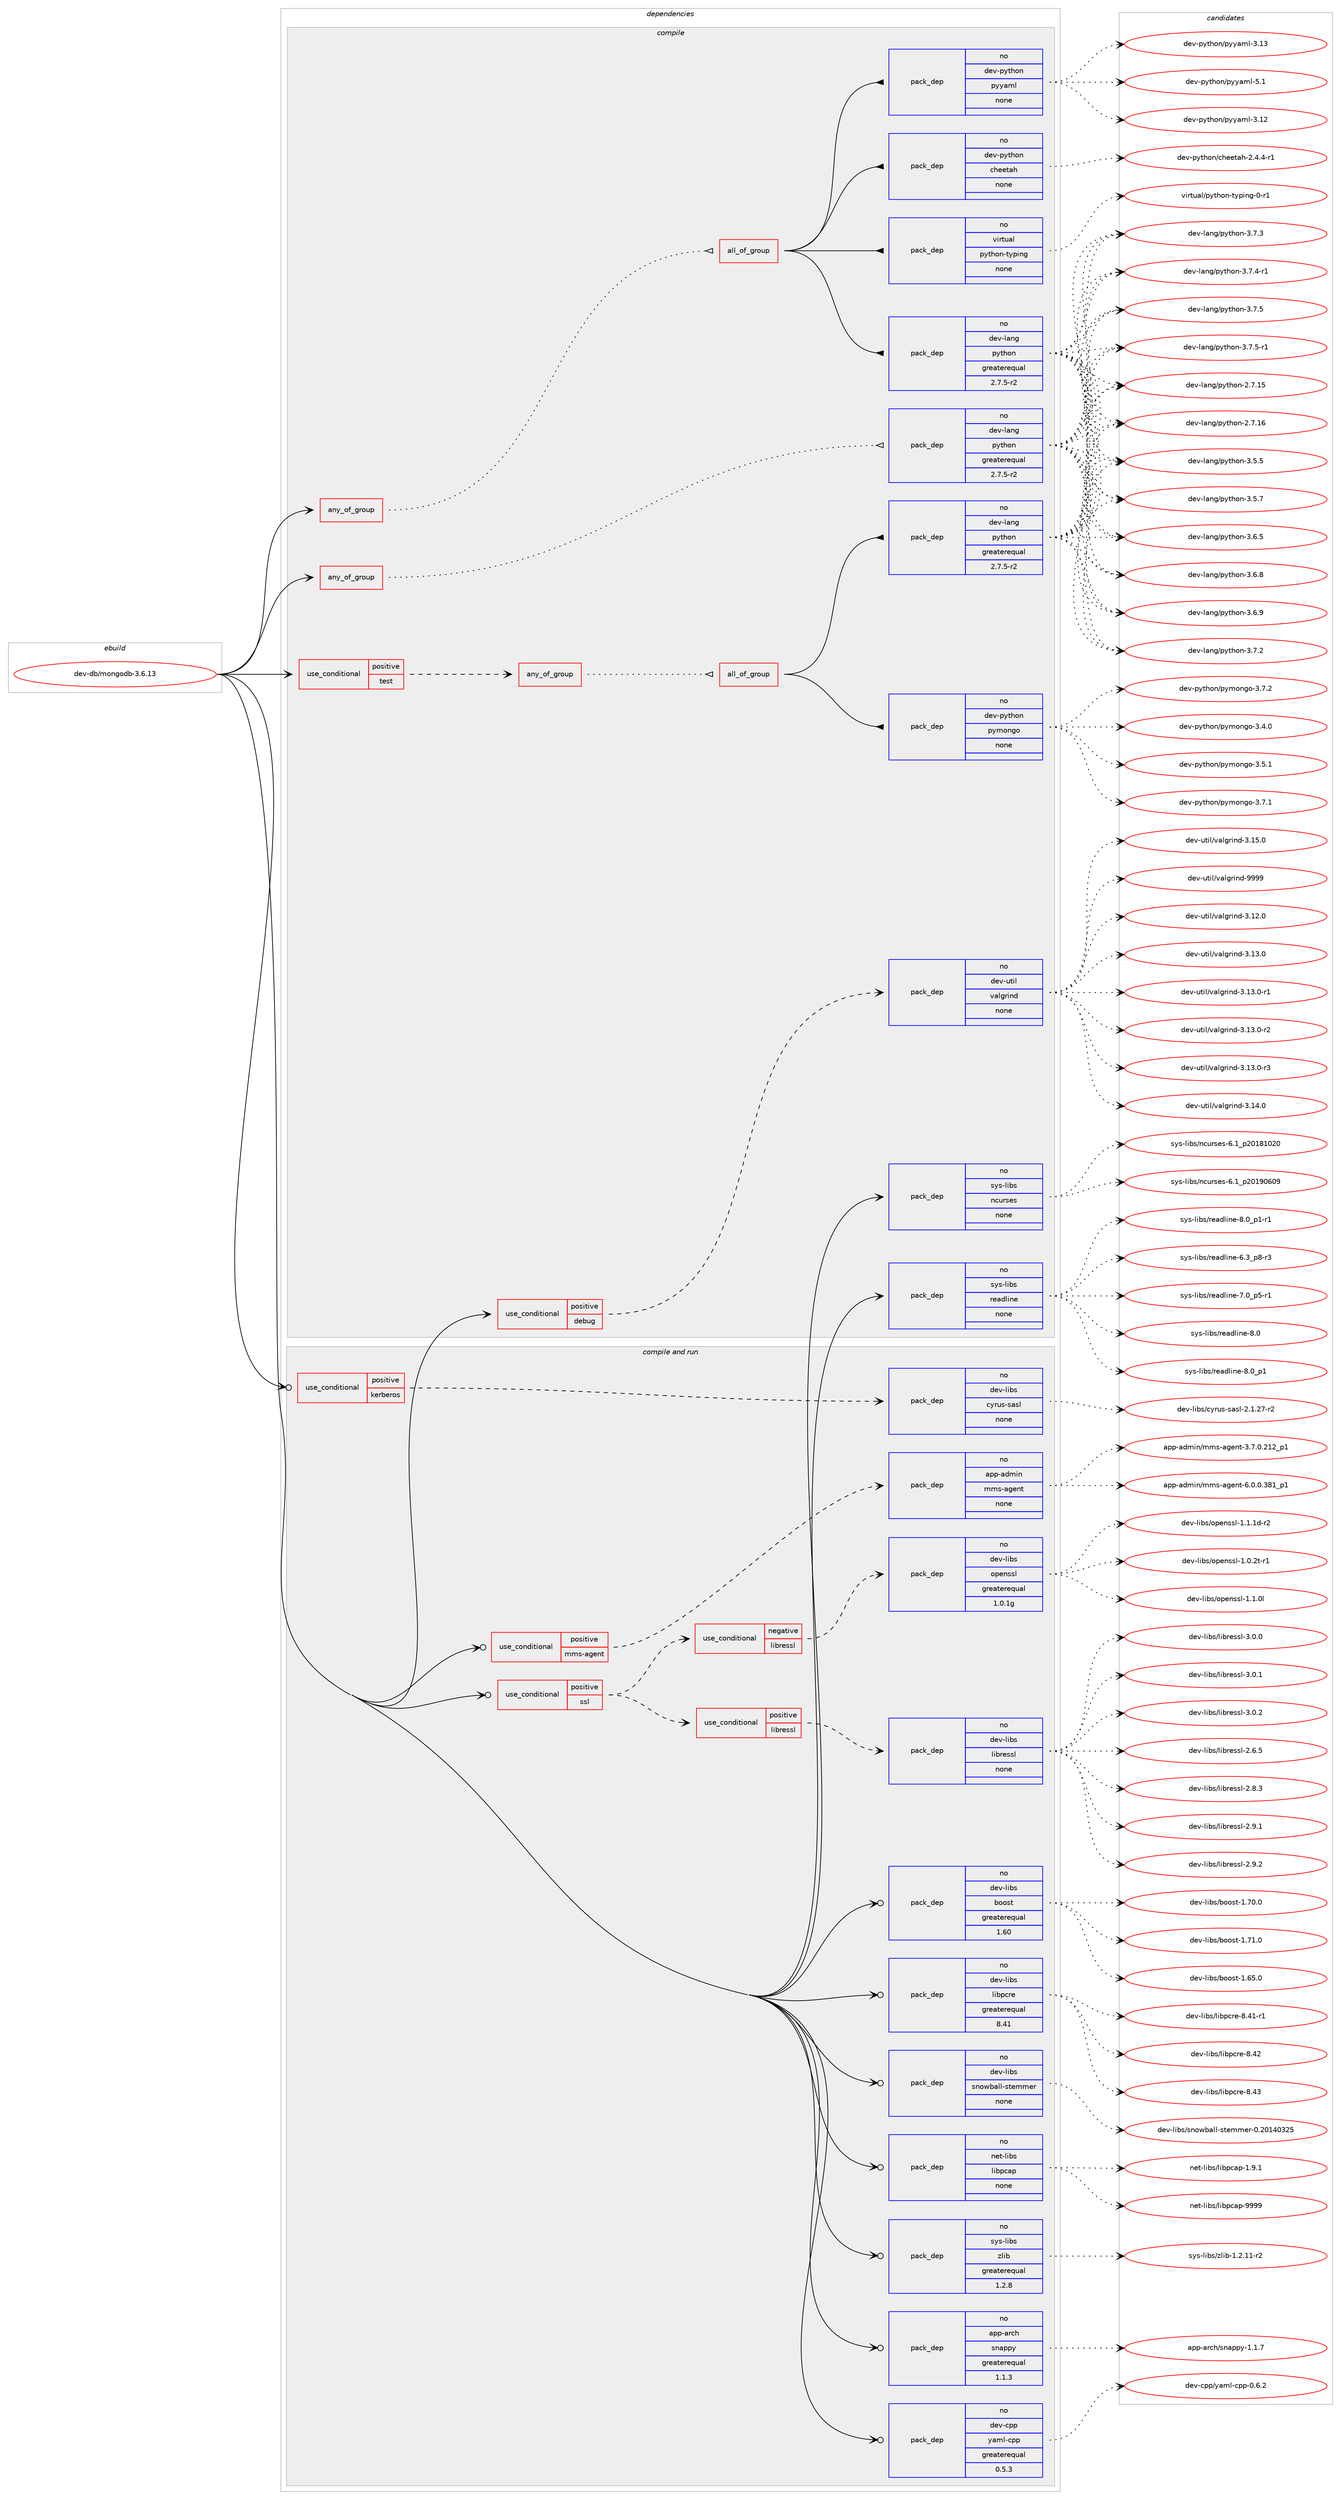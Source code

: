 digraph prolog {

# *************
# Graph options
# *************

newrank=true;
concentrate=true;
compound=true;
graph [rankdir=LR,fontname=Helvetica,fontsize=10,ranksep=1.5];#, ranksep=2.5, nodesep=0.2];
edge  [arrowhead=vee];
node  [fontname=Helvetica,fontsize=10];

# **********
# The ebuild
# **********

subgraph cluster_leftcol {
color=gray;
rank=same;
label=<<i>ebuild</i>>;
id [label="dev-db/mongodb-3.6.13", color=red, width=4, href="../dev-db/mongodb-3.6.13.svg"];
}

# ****************
# The dependencies
# ****************

subgraph cluster_midcol {
color=gray;
label=<<i>dependencies</i>>;
subgraph cluster_compile {
fillcolor="#eeeeee";
style=filled;
label=<<i>compile</i>>;
subgraph any9303 {
dependency519651 [label=<<TABLE BORDER="0" CELLBORDER="1" CELLSPACING="0" CELLPADDING="4"><TR><TD CELLPADDING="10">any_of_group</TD></TR></TABLE>>, shape=none, color=red];subgraph all331 {
dependency519652 [label=<<TABLE BORDER="0" CELLBORDER="1" CELLSPACING="0" CELLPADDING="4"><TR><TD CELLPADDING="10">all_of_group</TD></TR></TABLE>>, shape=none, color=red];subgraph pack386875 {
dependency519653 [label=<<TABLE BORDER="0" CELLBORDER="1" CELLSPACING="0" CELLPADDING="4" WIDTH="220"><TR><TD ROWSPAN="6" CELLPADDING="30">pack_dep</TD></TR><TR><TD WIDTH="110">no</TD></TR><TR><TD>dev-lang</TD></TR><TR><TD>python</TD></TR><TR><TD>greaterequal</TD></TR><TR><TD>2.7.5-r2</TD></TR></TABLE>>, shape=none, color=blue];
}
dependency519652:e -> dependency519653:w [weight=20,style="solid",arrowhead="inv"];
subgraph pack386876 {
dependency519654 [label=<<TABLE BORDER="0" CELLBORDER="1" CELLSPACING="0" CELLPADDING="4" WIDTH="220"><TR><TD ROWSPAN="6" CELLPADDING="30">pack_dep</TD></TR><TR><TD WIDTH="110">no</TD></TR><TR><TD>dev-python</TD></TR><TR><TD>cheetah</TD></TR><TR><TD>none</TD></TR><TR><TD></TD></TR></TABLE>>, shape=none, color=blue];
}
dependency519652:e -> dependency519654:w [weight=20,style="solid",arrowhead="inv"];
subgraph pack386877 {
dependency519655 [label=<<TABLE BORDER="0" CELLBORDER="1" CELLSPACING="0" CELLPADDING="4" WIDTH="220"><TR><TD ROWSPAN="6" CELLPADDING="30">pack_dep</TD></TR><TR><TD WIDTH="110">no</TD></TR><TR><TD>dev-python</TD></TR><TR><TD>pyyaml</TD></TR><TR><TD>none</TD></TR><TR><TD></TD></TR></TABLE>>, shape=none, color=blue];
}
dependency519652:e -> dependency519655:w [weight=20,style="solid",arrowhead="inv"];
subgraph pack386878 {
dependency519656 [label=<<TABLE BORDER="0" CELLBORDER="1" CELLSPACING="0" CELLPADDING="4" WIDTH="220"><TR><TD ROWSPAN="6" CELLPADDING="30">pack_dep</TD></TR><TR><TD WIDTH="110">no</TD></TR><TR><TD>virtual</TD></TR><TR><TD>python-typing</TD></TR><TR><TD>none</TD></TR><TR><TD></TD></TR></TABLE>>, shape=none, color=blue];
}
dependency519652:e -> dependency519656:w [weight=20,style="solid",arrowhead="inv"];
}
dependency519651:e -> dependency519652:w [weight=20,style="dotted",arrowhead="oinv"];
}
id:e -> dependency519651:w [weight=20,style="solid",arrowhead="vee"];
subgraph any9304 {
dependency519657 [label=<<TABLE BORDER="0" CELLBORDER="1" CELLSPACING="0" CELLPADDING="4"><TR><TD CELLPADDING="10">any_of_group</TD></TR></TABLE>>, shape=none, color=red];subgraph pack386879 {
dependency519658 [label=<<TABLE BORDER="0" CELLBORDER="1" CELLSPACING="0" CELLPADDING="4" WIDTH="220"><TR><TD ROWSPAN="6" CELLPADDING="30">pack_dep</TD></TR><TR><TD WIDTH="110">no</TD></TR><TR><TD>dev-lang</TD></TR><TR><TD>python</TD></TR><TR><TD>greaterequal</TD></TR><TR><TD>2.7.5-r2</TD></TR></TABLE>>, shape=none, color=blue];
}
dependency519657:e -> dependency519658:w [weight=20,style="dotted",arrowhead="oinv"];
}
id:e -> dependency519657:w [weight=20,style="solid",arrowhead="vee"];
subgraph cond123145 {
dependency519659 [label=<<TABLE BORDER="0" CELLBORDER="1" CELLSPACING="0" CELLPADDING="4"><TR><TD ROWSPAN="3" CELLPADDING="10">use_conditional</TD></TR><TR><TD>positive</TD></TR><TR><TD>debug</TD></TR></TABLE>>, shape=none, color=red];
subgraph pack386880 {
dependency519660 [label=<<TABLE BORDER="0" CELLBORDER="1" CELLSPACING="0" CELLPADDING="4" WIDTH="220"><TR><TD ROWSPAN="6" CELLPADDING="30">pack_dep</TD></TR><TR><TD WIDTH="110">no</TD></TR><TR><TD>dev-util</TD></TR><TR><TD>valgrind</TD></TR><TR><TD>none</TD></TR><TR><TD></TD></TR></TABLE>>, shape=none, color=blue];
}
dependency519659:e -> dependency519660:w [weight=20,style="dashed",arrowhead="vee"];
}
id:e -> dependency519659:w [weight=20,style="solid",arrowhead="vee"];
subgraph cond123146 {
dependency519661 [label=<<TABLE BORDER="0" CELLBORDER="1" CELLSPACING="0" CELLPADDING="4"><TR><TD ROWSPAN="3" CELLPADDING="10">use_conditional</TD></TR><TR><TD>positive</TD></TR><TR><TD>test</TD></TR></TABLE>>, shape=none, color=red];
subgraph any9305 {
dependency519662 [label=<<TABLE BORDER="0" CELLBORDER="1" CELLSPACING="0" CELLPADDING="4"><TR><TD CELLPADDING="10">any_of_group</TD></TR></TABLE>>, shape=none, color=red];subgraph all332 {
dependency519663 [label=<<TABLE BORDER="0" CELLBORDER="1" CELLSPACING="0" CELLPADDING="4"><TR><TD CELLPADDING="10">all_of_group</TD></TR></TABLE>>, shape=none, color=red];subgraph pack386881 {
dependency519664 [label=<<TABLE BORDER="0" CELLBORDER="1" CELLSPACING="0" CELLPADDING="4" WIDTH="220"><TR><TD ROWSPAN="6" CELLPADDING="30">pack_dep</TD></TR><TR><TD WIDTH="110">no</TD></TR><TR><TD>dev-lang</TD></TR><TR><TD>python</TD></TR><TR><TD>greaterequal</TD></TR><TR><TD>2.7.5-r2</TD></TR></TABLE>>, shape=none, color=blue];
}
dependency519663:e -> dependency519664:w [weight=20,style="solid",arrowhead="inv"];
subgraph pack386882 {
dependency519665 [label=<<TABLE BORDER="0" CELLBORDER="1" CELLSPACING="0" CELLPADDING="4" WIDTH="220"><TR><TD ROWSPAN="6" CELLPADDING="30">pack_dep</TD></TR><TR><TD WIDTH="110">no</TD></TR><TR><TD>dev-python</TD></TR><TR><TD>pymongo</TD></TR><TR><TD>none</TD></TR><TR><TD></TD></TR></TABLE>>, shape=none, color=blue];
}
dependency519663:e -> dependency519665:w [weight=20,style="solid",arrowhead="inv"];
}
dependency519662:e -> dependency519663:w [weight=20,style="dotted",arrowhead="oinv"];
}
dependency519661:e -> dependency519662:w [weight=20,style="dashed",arrowhead="vee"];
}
id:e -> dependency519661:w [weight=20,style="solid",arrowhead="vee"];
subgraph pack386883 {
dependency519666 [label=<<TABLE BORDER="0" CELLBORDER="1" CELLSPACING="0" CELLPADDING="4" WIDTH="220"><TR><TD ROWSPAN="6" CELLPADDING="30">pack_dep</TD></TR><TR><TD WIDTH="110">no</TD></TR><TR><TD>sys-libs</TD></TR><TR><TD>ncurses</TD></TR><TR><TD>none</TD></TR><TR><TD></TD></TR></TABLE>>, shape=none, color=blue];
}
id:e -> dependency519666:w [weight=20,style="solid",arrowhead="vee"];
subgraph pack386884 {
dependency519667 [label=<<TABLE BORDER="0" CELLBORDER="1" CELLSPACING="0" CELLPADDING="4" WIDTH="220"><TR><TD ROWSPAN="6" CELLPADDING="30">pack_dep</TD></TR><TR><TD WIDTH="110">no</TD></TR><TR><TD>sys-libs</TD></TR><TR><TD>readline</TD></TR><TR><TD>none</TD></TR><TR><TD></TD></TR></TABLE>>, shape=none, color=blue];
}
id:e -> dependency519667:w [weight=20,style="solid",arrowhead="vee"];
}
subgraph cluster_compileandrun {
fillcolor="#eeeeee";
style=filled;
label=<<i>compile and run</i>>;
subgraph cond123147 {
dependency519668 [label=<<TABLE BORDER="0" CELLBORDER="1" CELLSPACING="0" CELLPADDING="4"><TR><TD ROWSPAN="3" CELLPADDING="10">use_conditional</TD></TR><TR><TD>positive</TD></TR><TR><TD>kerberos</TD></TR></TABLE>>, shape=none, color=red];
subgraph pack386885 {
dependency519669 [label=<<TABLE BORDER="0" CELLBORDER="1" CELLSPACING="0" CELLPADDING="4" WIDTH="220"><TR><TD ROWSPAN="6" CELLPADDING="30">pack_dep</TD></TR><TR><TD WIDTH="110">no</TD></TR><TR><TD>dev-libs</TD></TR><TR><TD>cyrus-sasl</TD></TR><TR><TD>none</TD></TR><TR><TD></TD></TR></TABLE>>, shape=none, color=blue];
}
dependency519668:e -> dependency519669:w [weight=20,style="dashed",arrowhead="vee"];
}
id:e -> dependency519668:w [weight=20,style="solid",arrowhead="odotvee"];
subgraph cond123148 {
dependency519670 [label=<<TABLE BORDER="0" CELLBORDER="1" CELLSPACING="0" CELLPADDING="4"><TR><TD ROWSPAN="3" CELLPADDING="10">use_conditional</TD></TR><TR><TD>positive</TD></TR><TR><TD>mms-agent</TD></TR></TABLE>>, shape=none, color=red];
subgraph pack386886 {
dependency519671 [label=<<TABLE BORDER="0" CELLBORDER="1" CELLSPACING="0" CELLPADDING="4" WIDTH="220"><TR><TD ROWSPAN="6" CELLPADDING="30">pack_dep</TD></TR><TR><TD WIDTH="110">no</TD></TR><TR><TD>app-admin</TD></TR><TR><TD>mms-agent</TD></TR><TR><TD>none</TD></TR><TR><TD></TD></TR></TABLE>>, shape=none, color=blue];
}
dependency519670:e -> dependency519671:w [weight=20,style="dashed",arrowhead="vee"];
}
id:e -> dependency519670:w [weight=20,style="solid",arrowhead="odotvee"];
subgraph cond123149 {
dependency519672 [label=<<TABLE BORDER="0" CELLBORDER="1" CELLSPACING="0" CELLPADDING="4"><TR><TD ROWSPAN="3" CELLPADDING="10">use_conditional</TD></TR><TR><TD>positive</TD></TR><TR><TD>ssl</TD></TR></TABLE>>, shape=none, color=red];
subgraph cond123150 {
dependency519673 [label=<<TABLE BORDER="0" CELLBORDER="1" CELLSPACING="0" CELLPADDING="4"><TR><TD ROWSPAN="3" CELLPADDING="10">use_conditional</TD></TR><TR><TD>negative</TD></TR><TR><TD>libressl</TD></TR></TABLE>>, shape=none, color=red];
subgraph pack386887 {
dependency519674 [label=<<TABLE BORDER="0" CELLBORDER="1" CELLSPACING="0" CELLPADDING="4" WIDTH="220"><TR><TD ROWSPAN="6" CELLPADDING="30">pack_dep</TD></TR><TR><TD WIDTH="110">no</TD></TR><TR><TD>dev-libs</TD></TR><TR><TD>openssl</TD></TR><TR><TD>greaterequal</TD></TR><TR><TD>1.0.1g</TD></TR></TABLE>>, shape=none, color=blue];
}
dependency519673:e -> dependency519674:w [weight=20,style="dashed",arrowhead="vee"];
}
dependency519672:e -> dependency519673:w [weight=20,style="dashed",arrowhead="vee"];
subgraph cond123151 {
dependency519675 [label=<<TABLE BORDER="0" CELLBORDER="1" CELLSPACING="0" CELLPADDING="4"><TR><TD ROWSPAN="3" CELLPADDING="10">use_conditional</TD></TR><TR><TD>positive</TD></TR><TR><TD>libressl</TD></TR></TABLE>>, shape=none, color=red];
subgraph pack386888 {
dependency519676 [label=<<TABLE BORDER="0" CELLBORDER="1" CELLSPACING="0" CELLPADDING="4" WIDTH="220"><TR><TD ROWSPAN="6" CELLPADDING="30">pack_dep</TD></TR><TR><TD WIDTH="110">no</TD></TR><TR><TD>dev-libs</TD></TR><TR><TD>libressl</TD></TR><TR><TD>none</TD></TR><TR><TD></TD></TR></TABLE>>, shape=none, color=blue];
}
dependency519675:e -> dependency519676:w [weight=20,style="dashed",arrowhead="vee"];
}
dependency519672:e -> dependency519675:w [weight=20,style="dashed",arrowhead="vee"];
}
id:e -> dependency519672:w [weight=20,style="solid",arrowhead="odotvee"];
subgraph pack386889 {
dependency519677 [label=<<TABLE BORDER="0" CELLBORDER="1" CELLSPACING="0" CELLPADDING="4" WIDTH="220"><TR><TD ROWSPAN="6" CELLPADDING="30">pack_dep</TD></TR><TR><TD WIDTH="110">no</TD></TR><TR><TD>app-arch</TD></TR><TR><TD>snappy</TD></TR><TR><TD>greaterequal</TD></TR><TR><TD>1.1.3</TD></TR></TABLE>>, shape=none, color=blue];
}
id:e -> dependency519677:w [weight=20,style="solid",arrowhead="odotvee"];
subgraph pack386890 {
dependency519678 [label=<<TABLE BORDER="0" CELLBORDER="1" CELLSPACING="0" CELLPADDING="4" WIDTH="220"><TR><TD ROWSPAN="6" CELLPADDING="30">pack_dep</TD></TR><TR><TD WIDTH="110">no</TD></TR><TR><TD>dev-cpp</TD></TR><TR><TD>yaml-cpp</TD></TR><TR><TD>greaterequal</TD></TR><TR><TD>0.5.3</TD></TR></TABLE>>, shape=none, color=blue];
}
id:e -> dependency519678:w [weight=20,style="solid",arrowhead="odotvee"];
subgraph pack386891 {
dependency519679 [label=<<TABLE BORDER="0" CELLBORDER="1" CELLSPACING="0" CELLPADDING="4" WIDTH="220"><TR><TD ROWSPAN="6" CELLPADDING="30">pack_dep</TD></TR><TR><TD WIDTH="110">no</TD></TR><TR><TD>dev-libs</TD></TR><TR><TD>boost</TD></TR><TR><TD>greaterequal</TD></TR><TR><TD>1.60</TD></TR></TABLE>>, shape=none, color=blue];
}
id:e -> dependency519679:w [weight=20,style="solid",arrowhead="odotvee"];
subgraph pack386892 {
dependency519680 [label=<<TABLE BORDER="0" CELLBORDER="1" CELLSPACING="0" CELLPADDING="4" WIDTH="220"><TR><TD ROWSPAN="6" CELLPADDING="30">pack_dep</TD></TR><TR><TD WIDTH="110">no</TD></TR><TR><TD>dev-libs</TD></TR><TR><TD>libpcre</TD></TR><TR><TD>greaterequal</TD></TR><TR><TD>8.41</TD></TR></TABLE>>, shape=none, color=blue];
}
id:e -> dependency519680:w [weight=20,style="solid",arrowhead="odotvee"];
subgraph pack386893 {
dependency519681 [label=<<TABLE BORDER="0" CELLBORDER="1" CELLSPACING="0" CELLPADDING="4" WIDTH="220"><TR><TD ROWSPAN="6" CELLPADDING="30">pack_dep</TD></TR><TR><TD WIDTH="110">no</TD></TR><TR><TD>dev-libs</TD></TR><TR><TD>snowball-stemmer</TD></TR><TR><TD>none</TD></TR><TR><TD></TD></TR></TABLE>>, shape=none, color=blue];
}
id:e -> dependency519681:w [weight=20,style="solid",arrowhead="odotvee"];
subgraph pack386894 {
dependency519682 [label=<<TABLE BORDER="0" CELLBORDER="1" CELLSPACING="0" CELLPADDING="4" WIDTH="220"><TR><TD ROWSPAN="6" CELLPADDING="30">pack_dep</TD></TR><TR><TD WIDTH="110">no</TD></TR><TR><TD>net-libs</TD></TR><TR><TD>libpcap</TD></TR><TR><TD>none</TD></TR><TR><TD></TD></TR></TABLE>>, shape=none, color=blue];
}
id:e -> dependency519682:w [weight=20,style="solid",arrowhead="odotvee"];
subgraph pack386895 {
dependency519683 [label=<<TABLE BORDER="0" CELLBORDER="1" CELLSPACING="0" CELLPADDING="4" WIDTH="220"><TR><TD ROWSPAN="6" CELLPADDING="30">pack_dep</TD></TR><TR><TD WIDTH="110">no</TD></TR><TR><TD>sys-libs</TD></TR><TR><TD>zlib</TD></TR><TR><TD>greaterequal</TD></TR><TR><TD>1.2.8</TD></TR></TABLE>>, shape=none, color=blue];
}
id:e -> dependency519683:w [weight=20,style="solid",arrowhead="odotvee"];
}
subgraph cluster_run {
fillcolor="#eeeeee";
style=filled;
label=<<i>run</i>>;
}
}

# **************
# The candidates
# **************

subgraph cluster_choices {
rank=same;
color=gray;
label=<<i>candidates</i>>;

subgraph choice386875 {
color=black;
nodesep=1;
choice10010111845108971101034711212111610411111045504655464953 [label="dev-lang/python-2.7.15", color=red, width=4,href="../dev-lang/python-2.7.15.svg"];
choice10010111845108971101034711212111610411111045504655464954 [label="dev-lang/python-2.7.16", color=red, width=4,href="../dev-lang/python-2.7.16.svg"];
choice100101118451089711010347112121116104111110455146534653 [label="dev-lang/python-3.5.5", color=red, width=4,href="../dev-lang/python-3.5.5.svg"];
choice100101118451089711010347112121116104111110455146534655 [label="dev-lang/python-3.5.7", color=red, width=4,href="../dev-lang/python-3.5.7.svg"];
choice100101118451089711010347112121116104111110455146544653 [label="dev-lang/python-3.6.5", color=red, width=4,href="../dev-lang/python-3.6.5.svg"];
choice100101118451089711010347112121116104111110455146544656 [label="dev-lang/python-3.6.8", color=red, width=4,href="../dev-lang/python-3.6.8.svg"];
choice100101118451089711010347112121116104111110455146544657 [label="dev-lang/python-3.6.9", color=red, width=4,href="../dev-lang/python-3.6.9.svg"];
choice100101118451089711010347112121116104111110455146554650 [label="dev-lang/python-3.7.2", color=red, width=4,href="../dev-lang/python-3.7.2.svg"];
choice100101118451089711010347112121116104111110455146554651 [label="dev-lang/python-3.7.3", color=red, width=4,href="../dev-lang/python-3.7.3.svg"];
choice1001011184510897110103471121211161041111104551465546524511449 [label="dev-lang/python-3.7.4-r1", color=red, width=4,href="../dev-lang/python-3.7.4-r1.svg"];
choice100101118451089711010347112121116104111110455146554653 [label="dev-lang/python-3.7.5", color=red, width=4,href="../dev-lang/python-3.7.5.svg"];
choice1001011184510897110103471121211161041111104551465546534511449 [label="dev-lang/python-3.7.5-r1", color=red, width=4,href="../dev-lang/python-3.7.5-r1.svg"];
dependency519653:e -> choice10010111845108971101034711212111610411111045504655464953:w [style=dotted,weight="100"];
dependency519653:e -> choice10010111845108971101034711212111610411111045504655464954:w [style=dotted,weight="100"];
dependency519653:e -> choice100101118451089711010347112121116104111110455146534653:w [style=dotted,weight="100"];
dependency519653:e -> choice100101118451089711010347112121116104111110455146534655:w [style=dotted,weight="100"];
dependency519653:e -> choice100101118451089711010347112121116104111110455146544653:w [style=dotted,weight="100"];
dependency519653:e -> choice100101118451089711010347112121116104111110455146544656:w [style=dotted,weight="100"];
dependency519653:e -> choice100101118451089711010347112121116104111110455146544657:w [style=dotted,weight="100"];
dependency519653:e -> choice100101118451089711010347112121116104111110455146554650:w [style=dotted,weight="100"];
dependency519653:e -> choice100101118451089711010347112121116104111110455146554651:w [style=dotted,weight="100"];
dependency519653:e -> choice1001011184510897110103471121211161041111104551465546524511449:w [style=dotted,weight="100"];
dependency519653:e -> choice100101118451089711010347112121116104111110455146554653:w [style=dotted,weight="100"];
dependency519653:e -> choice1001011184510897110103471121211161041111104551465546534511449:w [style=dotted,weight="100"];
}
subgraph choice386876 {
color=black;
nodesep=1;
choice100101118451121211161041111104799104101101116971044550465246524511449 [label="dev-python/cheetah-2.4.4-r1", color=red, width=4,href="../dev-python/cheetah-2.4.4-r1.svg"];
dependency519654:e -> choice100101118451121211161041111104799104101101116971044550465246524511449:w [style=dotted,weight="100"];
}
subgraph choice386877 {
color=black;
nodesep=1;
choice1001011184511212111610411111047112121121971091084551464950 [label="dev-python/pyyaml-3.12", color=red, width=4,href="../dev-python/pyyaml-3.12.svg"];
choice1001011184511212111610411111047112121121971091084551464951 [label="dev-python/pyyaml-3.13", color=red, width=4,href="../dev-python/pyyaml-3.13.svg"];
choice10010111845112121116104111110471121211219710910845534649 [label="dev-python/pyyaml-5.1", color=red, width=4,href="../dev-python/pyyaml-5.1.svg"];
dependency519655:e -> choice1001011184511212111610411111047112121121971091084551464950:w [style=dotted,weight="100"];
dependency519655:e -> choice1001011184511212111610411111047112121121971091084551464951:w [style=dotted,weight="100"];
dependency519655:e -> choice10010111845112121116104111110471121211219710910845534649:w [style=dotted,weight="100"];
}
subgraph choice386878 {
color=black;
nodesep=1;
choice11810511411611797108471121211161041111104511612111210511010345484511449 [label="virtual/python-typing-0-r1", color=red, width=4,href="../virtual/python-typing-0-r1.svg"];
dependency519656:e -> choice11810511411611797108471121211161041111104511612111210511010345484511449:w [style=dotted,weight="100"];
}
subgraph choice386879 {
color=black;
nodesep=1;
choice10010111845108971101034711212111610411111045504655464953 [label="dev-lang/python-2.7.15", color=red, width=4,href="../dev-lang/python-2.7.15.svg"];
choice10010111845108971101034711212111610411111045504655464954 [label="dev-lang/python-2.7.16", color=red, width=4,href="../dev-lang/python-2.7.16.svg"];
choice100101118451089711010347112121116104111110455146534653 [label="dev-lang/python-3.5.5", color=red, width=4,href="../dev-lang/python-3.5.5.svg"];
choice100101118451089711010347112121116104111110455146534655 [label="dev-lang/python-3.5.7", color=red, width=4,href="../dev-lang/python-3.5.7.svg"];
choice100101118451089711010347112121116104111110455146544653 [label="dev-lang/python-3.6.5", color=red, width=4,href="../dev-lang/python-3.6.5.svg"];
choice100101118451089711010347112121116104111110455146544656 [label="dev-lang/python-3.6.8", color=red, width=4,href="../dev-lang/python-3.6.8.svg"];
choice100101118451089711010347112121116104111110455146544657 [label="dev-lang/python-3.6.9", color=red, width=4,href="../dev-lang/python-3.6.9.svg"];
choice100101118451089711010347112121116104111110455146554650 [label="dev-lang/python-3.7.2", color=red, width=4,href="../dev-lang/python-3.7.2.svg"];
choice100101118451089711010347112121116104111110455146554651 [label="dev-lang/python-3.7.3", color=red, width=4,href="../dev-lang/python-3.7.3.svg"];
choice1001011184510897110103471121211161041111104551465546524511449 [label="dev-lang/python-3.7.4-r1", color=red, width=4,href="../dev-lang/python-3.7.4-r1.svg"];
choice100101118451089711010347112121116104111110455146554653 [label="dev-lang/python-3.7.5", color=red, width=4,href="../dev-lang/python-3.7.5.svg"];
choice1001011184510897110103471121211161041111104551465546534511449 [label="dev-lang/python-3.7.5-r1", color=red, width=4,href="../dev-lang/python-3.7.5-r1.svg"];
dependency519658:e -> choice10010111845108971101034711212111610411111045504655464953:w [style=dotted,weight="100"];
dependency519658:e -> choice10010111845108971101034711212111610411111045504655464954:w [style=dotted,weight="100"];
dependency519658:e -> choice100101118451089711010347112121116104111110455146534653:w [style=dotted,weight="100"];
dependency519658:e -> choice100101118451089711010347112121116104111110455146534655:w [style=dotted,weight="100"];
dependency519658:e -> choice100101118451089711010347112121116104111110455146544653:w [style=dotted,weight="100"];
dependency519658:e -> choice100101118451089711010347112121116104111110455146544656:w [style=dotted,weight="100"];
dependency519658:e -> choice100101118451089711010347112121116104111110455146544657:w [style=dotted,weight="100"];
dependency519658:e -> choice100101118451089711010347112121116104111110455146554650:w [style=dotted,weight="100"];
dependency519658:e -> choice100101118451089711010347112121116104111110455146554651:w [style=dotted,weight="100"];
dependency519658:e -> choice1001011184510897110103471121211161041111104551465546524511449:w [style=dotted,weight="100"];
dependency519658:e -> choice100101118451089711010347112121116104111110455146554653:w [style=dotted,weight="100"];
dependency519658:e -> choice1001011184510897110103471121211161041111104551465546534511449:w [style=dotted,weight="100"];
}
subgraph choice386880 {
color=black;
nodesep=1;
choice10010111845117116105108471189710810311410511010045514649504648 [label="dev-util/valgrind-3.12.0", color=red, width=4,href="../dev-util/valgrind-3.12.0.svg"];
choice10010111845117116105108471189710810311410511010045514649514648 [label="dev-util/valgrind-3.13.0", color=red, width=4,href="../dev-util/valgrind-3.13.0.svg"];
choice100101118451171161051084711897108103114105110100455146495146484511449 [label="dev-util/valgrind-3.13.0-r1", color=red, width=4,href="../dev-util/valgrind-3.13.0-r1.svg"];
choice100101118451171161051084711897108103114105110100455146495146484511450 [label="dev-util/valgrind-3.13.0-r2", color=red, width=4,href="../dev-util/valgrind-3.13.0-r2.svg"];
choice100101118451171161051084711897108103114105110100455146495146484511451 [label="dev-util/valgrind-3.13.0-r3", color=red, width=4,href="../dev-util/valgrind-3.13.0-r3.svg"];
choice10010111845117116105108471189710810311410511010045514649524648 [label="dev-util/valgrind-3.14.0", color=red, width=4,href="../dev-util/valgrind-3.14.0.svg"];
choice10010111845117116105108471189710810311410511010045514649534648 [label="dev-util/valgrind-3.15.0", color=red, width=4,href="../dev-util/valgrind-3.15.0.svg"];
choice1001011184511711610510847118971081031141051101004557575757 [label="dev-util/valgrind-9999", color=red, width=4,href="../dev-util/valgrind-9999.svg"];
dependency519660:e -> choice10010111845117116105108471189710810311410511010045514649504648:w [style=dotted,weight="100"];
dependency519660:e -> choice10010111845117116105108471189710810311410511010045514649514648:w [style=dotted,weight="100"];
dependency519660:e -> choice100101118451171161051084711897108103114105110100455146495146484511449:w [style=dotted,weight="100"];
dependency519660:e -> choice100101118451171161051084711897108103114105110100455146495146484511450:w [style=dotted,weight="100"];
dependency519660:e -> choice100101118451171161051084711897108103114105110100455146495146484511451:w [style=dotted,weight="100"];
dependency519660:e -> choice10010111845117116105108471189710810311410511010045514649524648:w [style=dotted,weight="100"];
dependency519660:e -> choice10010111845117116105108471189710810311410511010045514649534648:w [style=dotted,weight="100"];
dependency519660:e -> choice1001011184511711610510847118971081031141051101004557575757:w [style=dotted,weight="100"];
}
subgraph choice386881 {
color=black;
nodesep=1;
choice10010111845108971101034711212111610411111045504655464953 [label="dev-lang/python-2.7.15", color=red, width=4,href="../dev-lang/python-2.7.15.svg"];
choice10010111845108971101034711212111610411111045504655464954 [label="dev-lang/python-2.7.16", color=red, width=4,href="../dev-lang/python-2.7.16.svg"];
choice100101118451089711010347112121116104111110455146534653 [label="dev-lang/python-3.5.5", color=red, width=4,href="../dev-lang/python-3.5.5.svg"];
choice100101118451089711010347112121116104111110455146534655 [label="dev-lang/python-3.5.7", color=red, width=4,href="../dev-lang/python-3.5.7.svg"];
choice100101118451089711010347112121116104111110455146544653 [label="dev-lang/python-3.6.5", color=red, width=4,href="../dev-lang/python-3.6.5.svg"];
choice100101118451089711010347112121116104111110455146544656 [label="dev-lang/python-3.6.8", color=red, width=4,href="../dev-lang/python-3.6.8.svg"];
choice100101118451089711010347112121116104111110455146544657 [label="dev-lang/python-3.6.9", color=red, width=4,href="../dev-lang/python-3.6.9.svg"];
choice100101118451089711010347112121116104111110455146554650 [label="dev-lang/python-3.7.2", color=red, width=4,href="../dev-lang/python-3.7.2.svg"];
choice100101118451089711010347112121116104111110455146554651 [label="dev-lang/python-3.7.3", color=red, width=4,href="../dev-lang/python-3.7.3.svg"];
choice1001011184510897110103471121211161041111104551465546524511449 [label="dev-lang/python-3.7.4-r1", color=red, width=4,href="../dev-lang/python-3.7.4-r1.svg"];
choice100101118451089711010347112121116104111110455146554653 [label="dev-lang/python-3.7.5", color=red, width=4,href="../dev-lang/python-3.7.5.svg"];
choice1001011184510897110103471121211161041111104551465546534511449 [label="dev-lang/python-3.7.5-r1", color=red, width=4,href="../dev-lang/python-3.7.5-r1.svg"];
dependency519664:e -> choice10010111845108971101034711212111610411111045504655464953:w [style=dotted,weight="100"];
dependency519664:e -> choice10010111845108971101034711212111610411111045504655464954:w [style=dotted,weight="100"];
dependency519664:e -> choice100101118451089711010347112121116104111110455146534653:w [style=dotted,weight="100"];
dependency519664:e -> choice100101118451089711010347112121116104111110455146534655:w [style=dotted,weight="100"];
dependency519664:e -> choice100101118451089711010347112121116104111110455146544653:w [style=dotted,weight="100"];
dependency519664:e -> choice100101118451089711010347112121116104111110455146544656:w [style=dotted,weight="100"];
dependency519664:e -> choice100101118451089711010347112121116104111110455146544657:w [style=dotted,weight="100"];
dependency519664:e -> choice100101118451089711010347112121116104111110455146554650:w [style=dotted,weight="100"];
dependency519664:e -> choice100101118451089711010347112121116104111110455146554651:w [style=dotted,weight="100"];
dependency519664:e -> choice1001011184510897110103471121211161041111104551465546524511449:w [style=dotted,weight="100"];
dependency519664:e -> choice100101118451089711010347112121116104111110455146554653:w [style=dotted,weight="100"];
dependency519664:e -> choice1001011184510897110103471121211161041111104551465546534511449:w [style=dotted,weight="100"];
}
subgraph choice386882 {
color=black;
nodesep=1;
choice1001011184511212111610411111047112121109111110103111455146524648 [label="dev-python/pymongo-3.4.0", color=red, width=4,href="../dev-python/pymongo-3.4.0.svg"];
choice1001011184511212111610411111047112121109111110103111455146534649 [label="dev-python/pymongo-3.5.1", color=red, width=4,href="../dev-python/pymongo-3.5.1.svg"];
choice1001011184511212111610411111047112121109111110103111455146554649 [label="dev-python/pymongo-3.7.1", color=red, width=4,href="../dev-python/pymongo-3.7.1.svg"];
choice1001011184511212111610411111047112121109111110103111455146554650 [label="dev-python/pymongo-3.7.2", color=red, width=4,href="../dev-python/pymongo-3.7.2.svg"];
dependency519665:e -> choice1001011184511212111610411111047112121109111110103111455146524648:w [style=dotted,weight="100"];
dependency519665:e -> choice1001011184511212111610411111047112121109111110103111455146534649:w [style=dotted,weight="100"];
dependency519665:e -> choice1001011184511212111610411111047112121109111110103111455146554649:w [style=dotted,weight="100"];
dependency519665:e -> choice1001011184511212111610411111047112121109111110103111455146554650:w [style=dotted,weight="100"];
}
subgraph choice386883 {
color=black;
nodesep=1;
choice1151211154510810598115471109911711411510111545544649951125048495649485048 [label="sys-libs/ncurses-6.1_p20181020", color=red, width=4,href="../sys-libs/ncurses-6.1_p20181020.svg"];
choice1151211154510810598115471109911711411510111545544649951125048495748544857 [label="sys-libs/ncurses-6.1_p20190609", color=red, width=4,href="../sys-libs/ncurses-6.1_p20190609.svg"];
dependency519666:e -> choice1151211154510810598115471109911711411510111545544649951125048495649485048:w [style=dotted,weight="100"];
dependency519666:e -> choice1151211154510810598115471109911711411510111545544649951125048495748544857:w [style=dotted,weight="100"];
}
subgraph choice386884 {
color=black;
nodesep=1;
choice115121115451081059811547114101971001081051101014554465195112564511451 [label="sys-libs/readline-6.3_p8-r3", color=red, width=4,href="../sys-libs/readline-6.3_p8-r3.svg"];
choice115121115451081059811547114101971001081051101014555464895112534511449 [label="sys-libs/readline-7.0_p5-r1", color=red, width=4,href="../sys-libs/readline-7.0_p5-r1.svg"];
choice1151211154510810598115471141019710010810511010145564648 [label="sys-libs/readline-8.0", color=red, width=4,href="../sys-libs/readline-8.0.svg"];
choice11512111545108105981154711410197100108105110101455646489511249 [label="sys-libs/readline-8.0_p1", color=red, width=4,href="../sys-libs/readline-8.0_p1.svg"];
choice115121115451081059811547114101971001081051101014556464895112494511449 [label="sys-libs/readline-8.0_p1-r1", color=red, width=4,href="../sys-libs/readline-8.0_p1-r1.svg"];
dependency519667:e -> choice115121115451081059811547114101971001081051101014554465195112564511451:w [style=dotted,weight="100"];
dependency519667:e -> choice115121115451081059811547114101971001081051101014555464895112534511449:w [style=dotted,weight="100"];
dependency519667:e -> choice1151211154510810598115471141019710010810511010145564648:w [style=dotted,weight="100"];
dependency519667:e -> choice11512111545108105981154711410197100108105110101455646489511249:w [style=dotted,weight="100"];
dependency519667:e -> choice115121115451081059811547114101971001081051101014556464895112494511449:w [style=dotted,weight="100"];
}
subgraph choice386885 {
color=black;
nodesep=1;
choice100101118451081059811547991211141171154511597115108455046494650554511450 [label="dev-libs/cyrus-sasl-2.1.27-r2", color=red, width=4,href="../dev-libs/cyrus-sasl-2.1.27-r2.svg"];
dependency519669:e -> choice100101118451081059811547991211141171154511597115108455046494650554511450:w [style=dotted,weight="100"];
}
subgraph choice386886 {
color=black;
nodesep=1;
choice971121124597100109105110471091091154597103101110116455146554648465049509511249 [label="app-admin/mms-agent-3.7.0.212_p1", color=red, width=4,href="../app-admin/mms-agent-3.7.0.212_p1.svg"];
choice971121124597100109105110471091091154597103101110116455446484648465156499511249 [label="app-admin/mms-agent-6.0.0.381_p1", color=red, width=4,href="../app-admin/mms-agent-6.0.0.381_p1.svg"];
dependency519671:e -> choice971121124597100109105110471091091154597103101110116455146554648465049509511249:w [style=dotted,weight="100"];
dependency519671:e -> choice971121124597100109105110471091091154597103101110116455446484648465156499511249:w [style=dotted,weight="100"];
}
subgraph choice386887 {
color=black;
nodesep=1;
choice1001011184510810598115471111121011101151151084549464846501164511449 [label="dev-libs/openssl-1.0.2t-r1", color=red, width=4,href="../dev-libs/openssl-1.0.2t-r1.svg"];
choice100101118451081059811547111112101110115115108454946494648108 [label="dev-libs/openssl-1.1.0l", color=red, width=4,href="../dev-libs/openssl-1.1.0l.svg"];
choice1001011184510810598115471111121011101151151084549464946491004511450 [label="dev-libs/openssl-1.1.1d-r2", color=red, width=4,href="../dev-libs/openssl-1.1.1d-r2.svg"];
dependency519674:e -> choice1001011184510810598115471111121011101151151084549464846501164511449:w [style=dotted,weight="100"];
dependency519674:e -> choice100101118451081059811547111112101110115115108454946494648108:w [style=dotted,weight="100"];
dependency519674:e -> choice1001011184510810598115471111121011101151151084549464946491004511450:w [style=dotted,weight="100"];
}
subgraph choice386888 {
color=black;
nodesep=1;
choice10010111845108105981154710810598114101115115108455046544653 [label="dev-libs/libressl-2.6.5", color=red, width=4,href="../dev-libs/libressl-2.6.5.svg"];
choice10010111845108105981154710810598114101115115108455046564651 [label="dev-libs/libressl-2.8.3", color=red, width=4,href="../dev-libs/libressl-2.8.3.svg"];
choice10010111845108105981154710810598114101115115108455046574649 [label="dev-libs/libressl-2.9.1", color=red, width=4,href="../dev-libs/libressl-2.9.1.svg"];
choice10010111845108105981154710810598114101115115108455046574650 [label="dev-libs/libressl-2.9.2", color=red, width=4,href="../dev-libs/libressl-2.9.2.svg"];
choice10010111845108105981154710810598114101115115108455146484648 [label="dev-libs/libressl-3.0.0", color=red, width=4,href="../dev-libs/libressl-3.0.0.svg"];
choice10010111845108105981154710810598114101115115108455146484649 [label="dev-libs/libressl-3.0.1", color=red, width=4,href="../dev-libs/libressl-3.0.1.svg"];
choice10010111845108105981154710810598114101115115108455146484650 [label="dev-libs/libressl-3.0.2", color=red, width=4,href="../dev-libs/libressl-3.0.2.svg"];
dependency519676:e -> choice10010111845108105981154710810598114101115115108455046544653:w [style=dotted,weight="100"];
dependency519676:e -> choice10010111845108105981154710810598114101115115108455046564651:w [style=dotted,weight="100"];
dependency519676:e -> choice10010111845108105981154710810598114101115115108455046574649:w [style=dotted,weight="100"];
dependency519676:e -> choice10010111845108105981154710810598114101115115108455046574650:w [style=dotted,weight="100"];
dependency519676:e -> choice10010111845108105981154710810598114101115115108455146484648:w [style=dotted,weight="100"];
dependency519676:e -> choice10010111845108105981154710810598114101115115108455146484649:w [style=dotted,weight="100"];
dependency519676:e -> choice10010111845108105981154710810598114101115115108455146484650:w [style=dotted,weight="100"];
}
subgraph choice386889 {
color=black;
nodesep=1;
choice971121124597114991044711511097112112121454946494655 [label="app-arch/snappy-1.1.7", color=red, width=4,href="../app-arch/snappy-1.1.7.svg"];
dependency519677:e -> choice971121124597114991044711511097112112121454946494655:w [style=dotted,weight="100"];
}
subgraph choice386890 {
color=black;
nodesep=1;
choice100101118459911211247121971091084599112112454846544650 [label="dev-cpp/yaml-cpp-0.6.2", color=red, width=4,href="../dev-cpp/yaml-cpp-0.6.2.svg"];
dependency519678:e -> choice100101118459911211247121971091084599112112454846544650:w [style=dotted,weight="100"];
}
subgraph choice386891 {
color=black;
nodesep=1;
choice1001011184510810598115479811111111511645494654534648 [label="dev-libs/boost-1.65.0", color=red, width=4,href="../dev-libs/boost-1.65.0.svg"];
choice1001011184510810598115479811111111511645494655484648 [label="dev-libs/boost-1.70.0", color=red, width=4,href="../dev-libs/boost-1.70.0.svg"];
choice1001011184510810598115479811111111511645494655494648 [label="dev-libs/boost-1.71.0", color=red, width=4,href="../dev-libs/boost-1.71.0.svg"];
dependency519679:e -> choice1001011184510810598115479811111111511645494654534648:w [style=dotted,weight="100"];
dependency519679:e -> choice1001011184510810598115479811111111511645494655484648:w [style=dotted,weight="100"];
dependency519679:e -> choice1001011184510810598115479811111111511645494655494648:w [style=dotted,weight="100"];
}
subgraph choice386892 {
color=black;
nodesep=1;
choice100101118451081059811547108105981129911410145564652494511449 [label="dev-libs/libpcre-8.41-r1", color=red, width=4,href="../dev-libs/libpcre-8.41-r1.svg"];
choice10010111845108105981154710810598112991141014556465250 [label="dev-libs/libpcre-8.42", color=red, width=4,href="../dev-libs/libpcre-8.42.svg"];
choice10010111845108105981154710810598112991141014556465251 [label="dev-libs/libpcre-8.43", color=red, width=4,href="../dev-libs/libpcre-8.43.svg"];
dependency519680:e -> choice100101118451081059811547108105981129911410145564652494511449:w [style=dotted,weight="100"];
dependency519680:e -> choice10010111845108105981154710810598112991141014556465250:w [style=dotted,weight="100"];
dependency519680:e -> choice10010111845108105981154710810598112991141014556465251:w [style=dotted,weight="100"];
}
subgraph choice386893 {
color=black;
nodesep=1;
choice1001011184510810598115471151101111199897108108451151161011091091011144548465048495248515053 [label="dev-libs/snowball-stemmer-0.20140325", color=red, width=4,href="../dev-libs/snowball-stemmer-0.20140325.svg"];
dependency519681:e -> choice1001011184510810598115471151101111199897108108451151161011091091011144548465048495248515053:w [style=dotted,weight="100"];
}
subgraph choice386894 {
color=black;
nodesep=1;
choice110101116451081059811547108105981129997112454946574649 [label="net-libs/libpcap-1.9.1", color=red, width=4,href="../net-libs/libpcap-1.9.1.svg"];
choice1101011164510810598115471081059811299971124557575757 [label="net-libs/libpcap-9999", color=red, width=4,href="../net-libs/libpcap-9999.svg"];
dependency519682:e -> choice110101116451081059811547108105981129997112454946574649:w [style=dotted,weight="100"];
dependency519682:e -> choice1101011164510810598115471081059811299971124557575757:w [style=dotted,weight="100"];
}
subgraph choice386895 {
color=black;
nodesep=1;
choice11512111545108105981154712210810598454946504649494511450 [label="sys-libs/zlib-1.2.11-r2", color=red, width=4,href="../sys-libs/zlib-1.2.11-r2.svg"];
dependency519683:e -> choice11512111545108105981154712210810598454946504649494511450:w [style=dotted,weight="100"];
}
}

}
